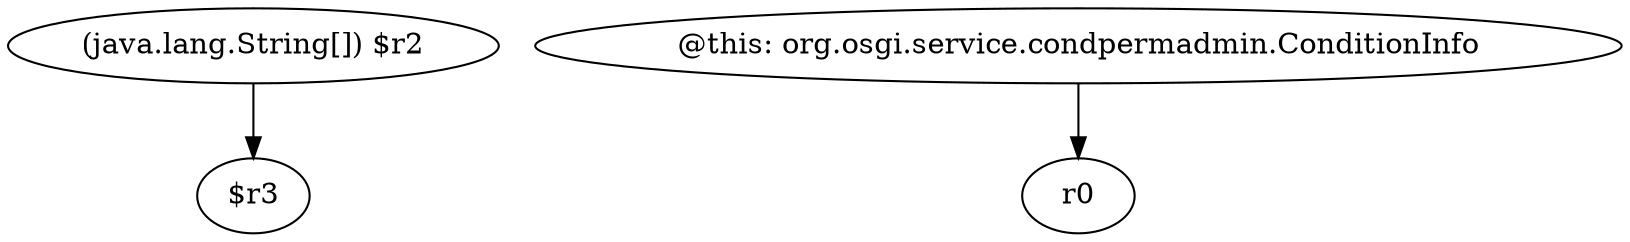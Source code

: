 digraph g {
0[label="(java.lang.String[]) $r2"]
1[label="$r3"]
0->1[label=""]
2[label="@this: org.osgi.service.condpermadmin.ConditionInfo"]
3[label="r0"]
2->3[label=""]
}
